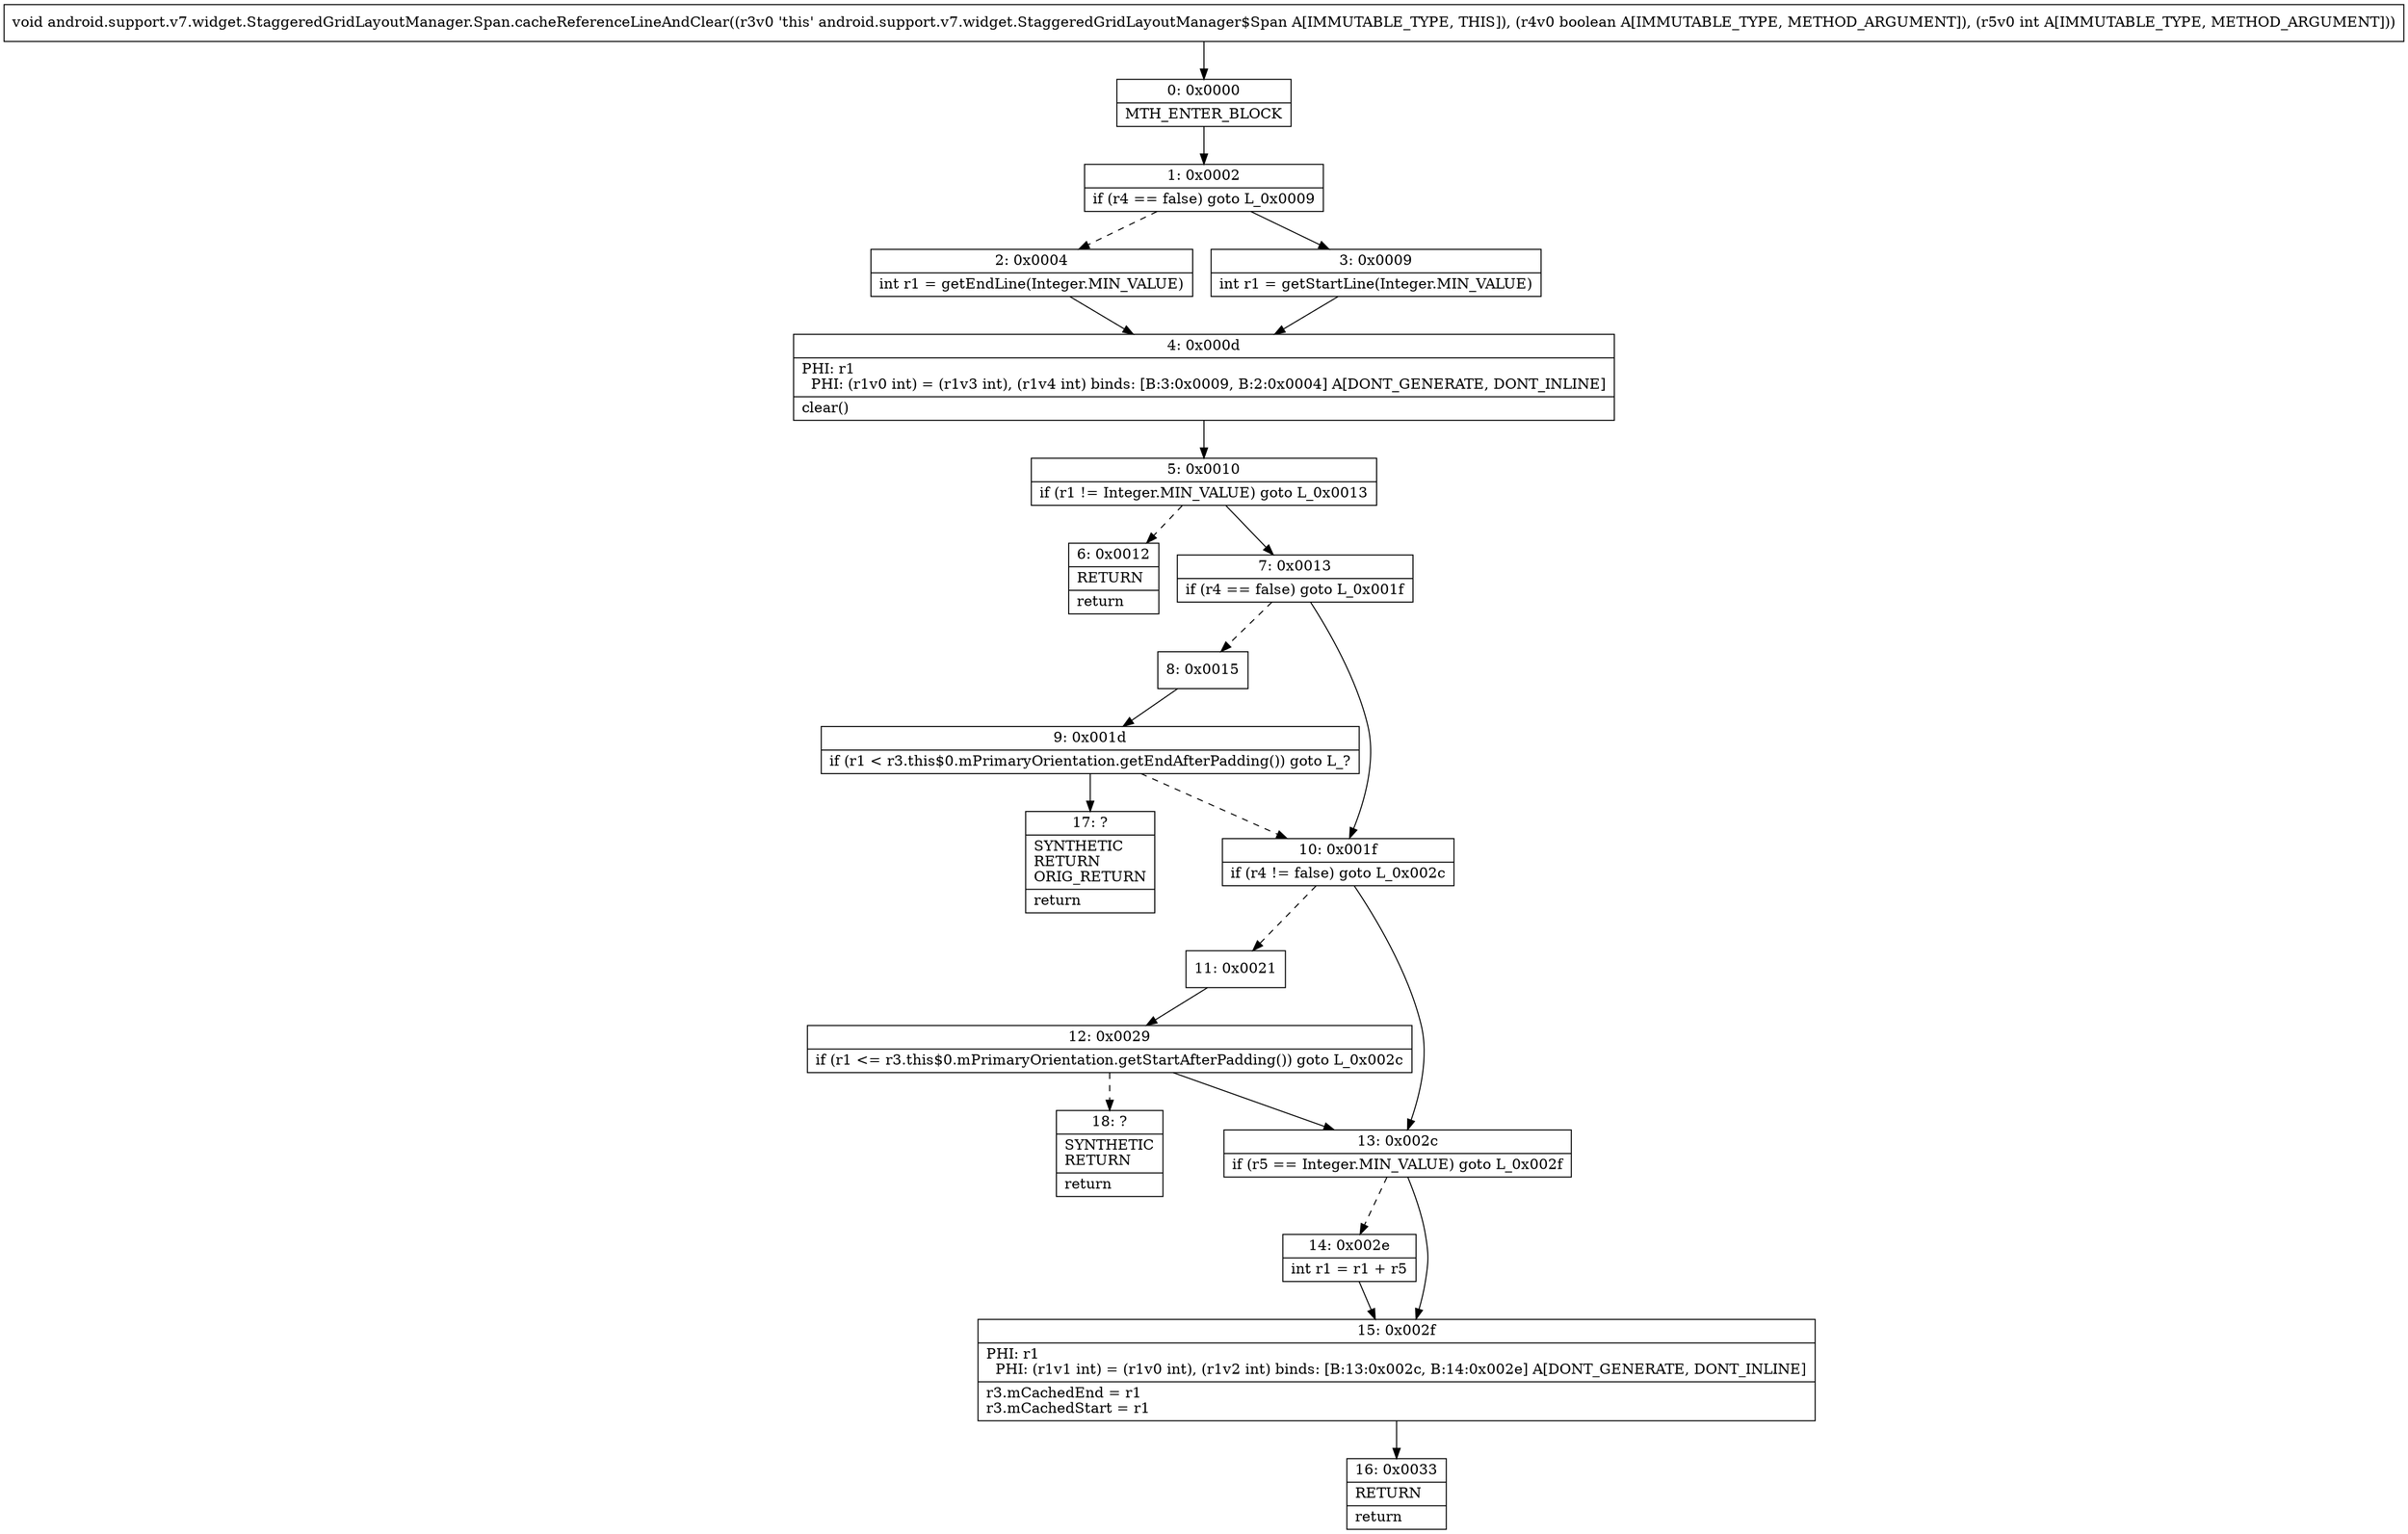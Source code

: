 digraph "CFG forandroid.support.v7.widget.StaggeredGridLayoutManager.Span.cacheReferenceLineAndClear(ZI)V" {
Node_0 [shape=record,label="{0\:\ 0x0000|MTH_ENTER_BLOCK\l}"];
Node_1 [shape=record,label="{1\:\ 0x0002|if (r4 == false) goto L_0x0009\l}"];
Node_2 [shape=record,label="{2\:\ 0x0004|int r1 = getEndLine(Integer.MIN_VALUE)\l}"];
Node_3 [shape=record,label="{3\:\ 0x0009|int r1 = getStartLine(Integer.MIN_VALUE)\l}"];
Node_4 [shape=record,label="{4\:\ 0x000d|PHI: r1 \l  PHI: (r1v0 int) = (r1v3 int), (r1v4 int) binds: [B:3:0x0009, B:2:0x0004] A[DONT_GENERATE, DONT_INLINE]\l|clear()\l}"];
Node_5 [shape=record,label="{5\:\ 0x0010|if (r1 != Integer.MIN_VALUE) goto L_0x0013\l}"];
Node_6 [shape=record,label="{6\:\ 0x0012|RETURN\l|return\l}"];
Node_7 [shape=record,label="{7\:\ 0x0013|if (r4 == false) goto L_0x001f\l}"];
Node_8 [shape=record,label="{8\:\ 0x0015}"];
Node_9 [shape=record,label="{9\:\ 0x001d|if (r1 \< r3.this$0.mPrimaryOrientation.getEndAfterPadding()) goto L_?\l}"];
Node_10 [shape=record,label="{10\:\ 0x001f|if (r4 != false) goto L_0x002c\l}"];
Node_11 [shape=record,label="{11\:\ 0x0021}"];
Node_12 [shape=record,label="{12\:\ 0x0029|if (r1 \<= r3.this$0.mPrimaryOrientation.getStartAfterPadding()) goto L_0x002c\l}"];
Node_13 [shape=record,label="{13\:\ 0x002c|if (r5 == Integer.MIN_VALUE) goto L_0x002f\l}"];
Node_14 [shape=record,label="{14\:\ 0x002e|int r1 = r1 + r5\l}"];
Node_15 [shape=record,label="{15\:\ 0x002f|PHI: r1 \l  PHI: (r1v1 int) = (r1v0 int), (r1v2 int) binds: [B:13:0x002c, B:14:0x002e] A[DONT_GENERATE, DONT_INLINE]\l|r3.mCachedEnd = r1\lr3.mCachedStart = r1\l}"];
Node_16 [shape=record,label="{16\:\ 0x0033|RETURN\l|return\l}"];
Node_17 [shape=record,label="{17\:\ ?|SYNTHETIC\lRETURN\lORIG_RETURN\l|return\l}"];
Node_18 [shape=record,label="{18\:\ ?|SYNTHETIC\lRETURN\l|return\l}"];
MethodNode[shape=record,label="{void android.support.v7.widget.StaggeredGridLayoutManager.Span.cacheReferenceLineAndClear((r3v0 'this' android.support.v7.widget.StaggeredGridLayoutManager$Span A[IMMUTABLE_TYPE, THIS]), (r4v0 boolean A[IMMUTABLE_TYPE, METHOD_ARGUMENT]), (r5v0 int A[IMMUTABLE_TYPE, METHOD_ARGUMENT])) }"];
MethodNode -> Node_0;
Node_0 -> Node_1;
Node_1 -> Node_2[style=dashed];
Node_1 -> Node_3;
Node_2 -> Node_4;
Node_3 -> Node_4;
Node_4 -> Node_5;
Node_5 -> Node_6[style=dashed];
Node_5 -> Node_7;
Node_7 -> Node_8[style=dashed];
Node_7 -> Node_10;
Node_8 -> Node_9;
Node_9 -> Node_10[style=dashed];
Node_9 -> Node_17;
Node_10 -> Node_11[style=dashed];
Node_10 -> Node_13;
Node_11 -> Node_12;
Node_12 -> Node_13;
Node_12 -> Node_18[style=dashed];
Node_13 -> Node_14[style=dashed];
Node_13 -> Node_15;
Node_14 -> Node_15;
Node_15 -> Node_16;
}

